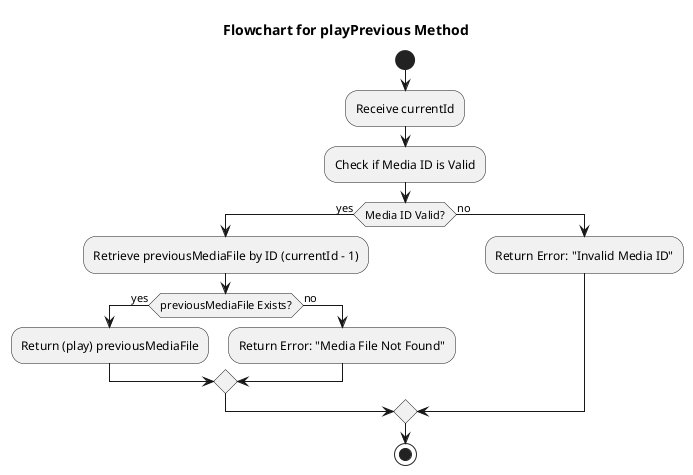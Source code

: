 @startuml
title Flowchart for playPrevious Method

start
:Receive currentId;
:Check if Media ID is Valid;
if (Media ID Valid?) then (yes)
  :Retrieve previousMediaFile by ID (currentId - 1);
  if (previousMediaFile Exists?) then (yes)
    :Return (play) previousMediaFile;
  else (no)
    :Return Error: "Media File Not Found";
  endif
else (no)
  :Return Error: "Invalid Media ID";
endif

stop
@enduml